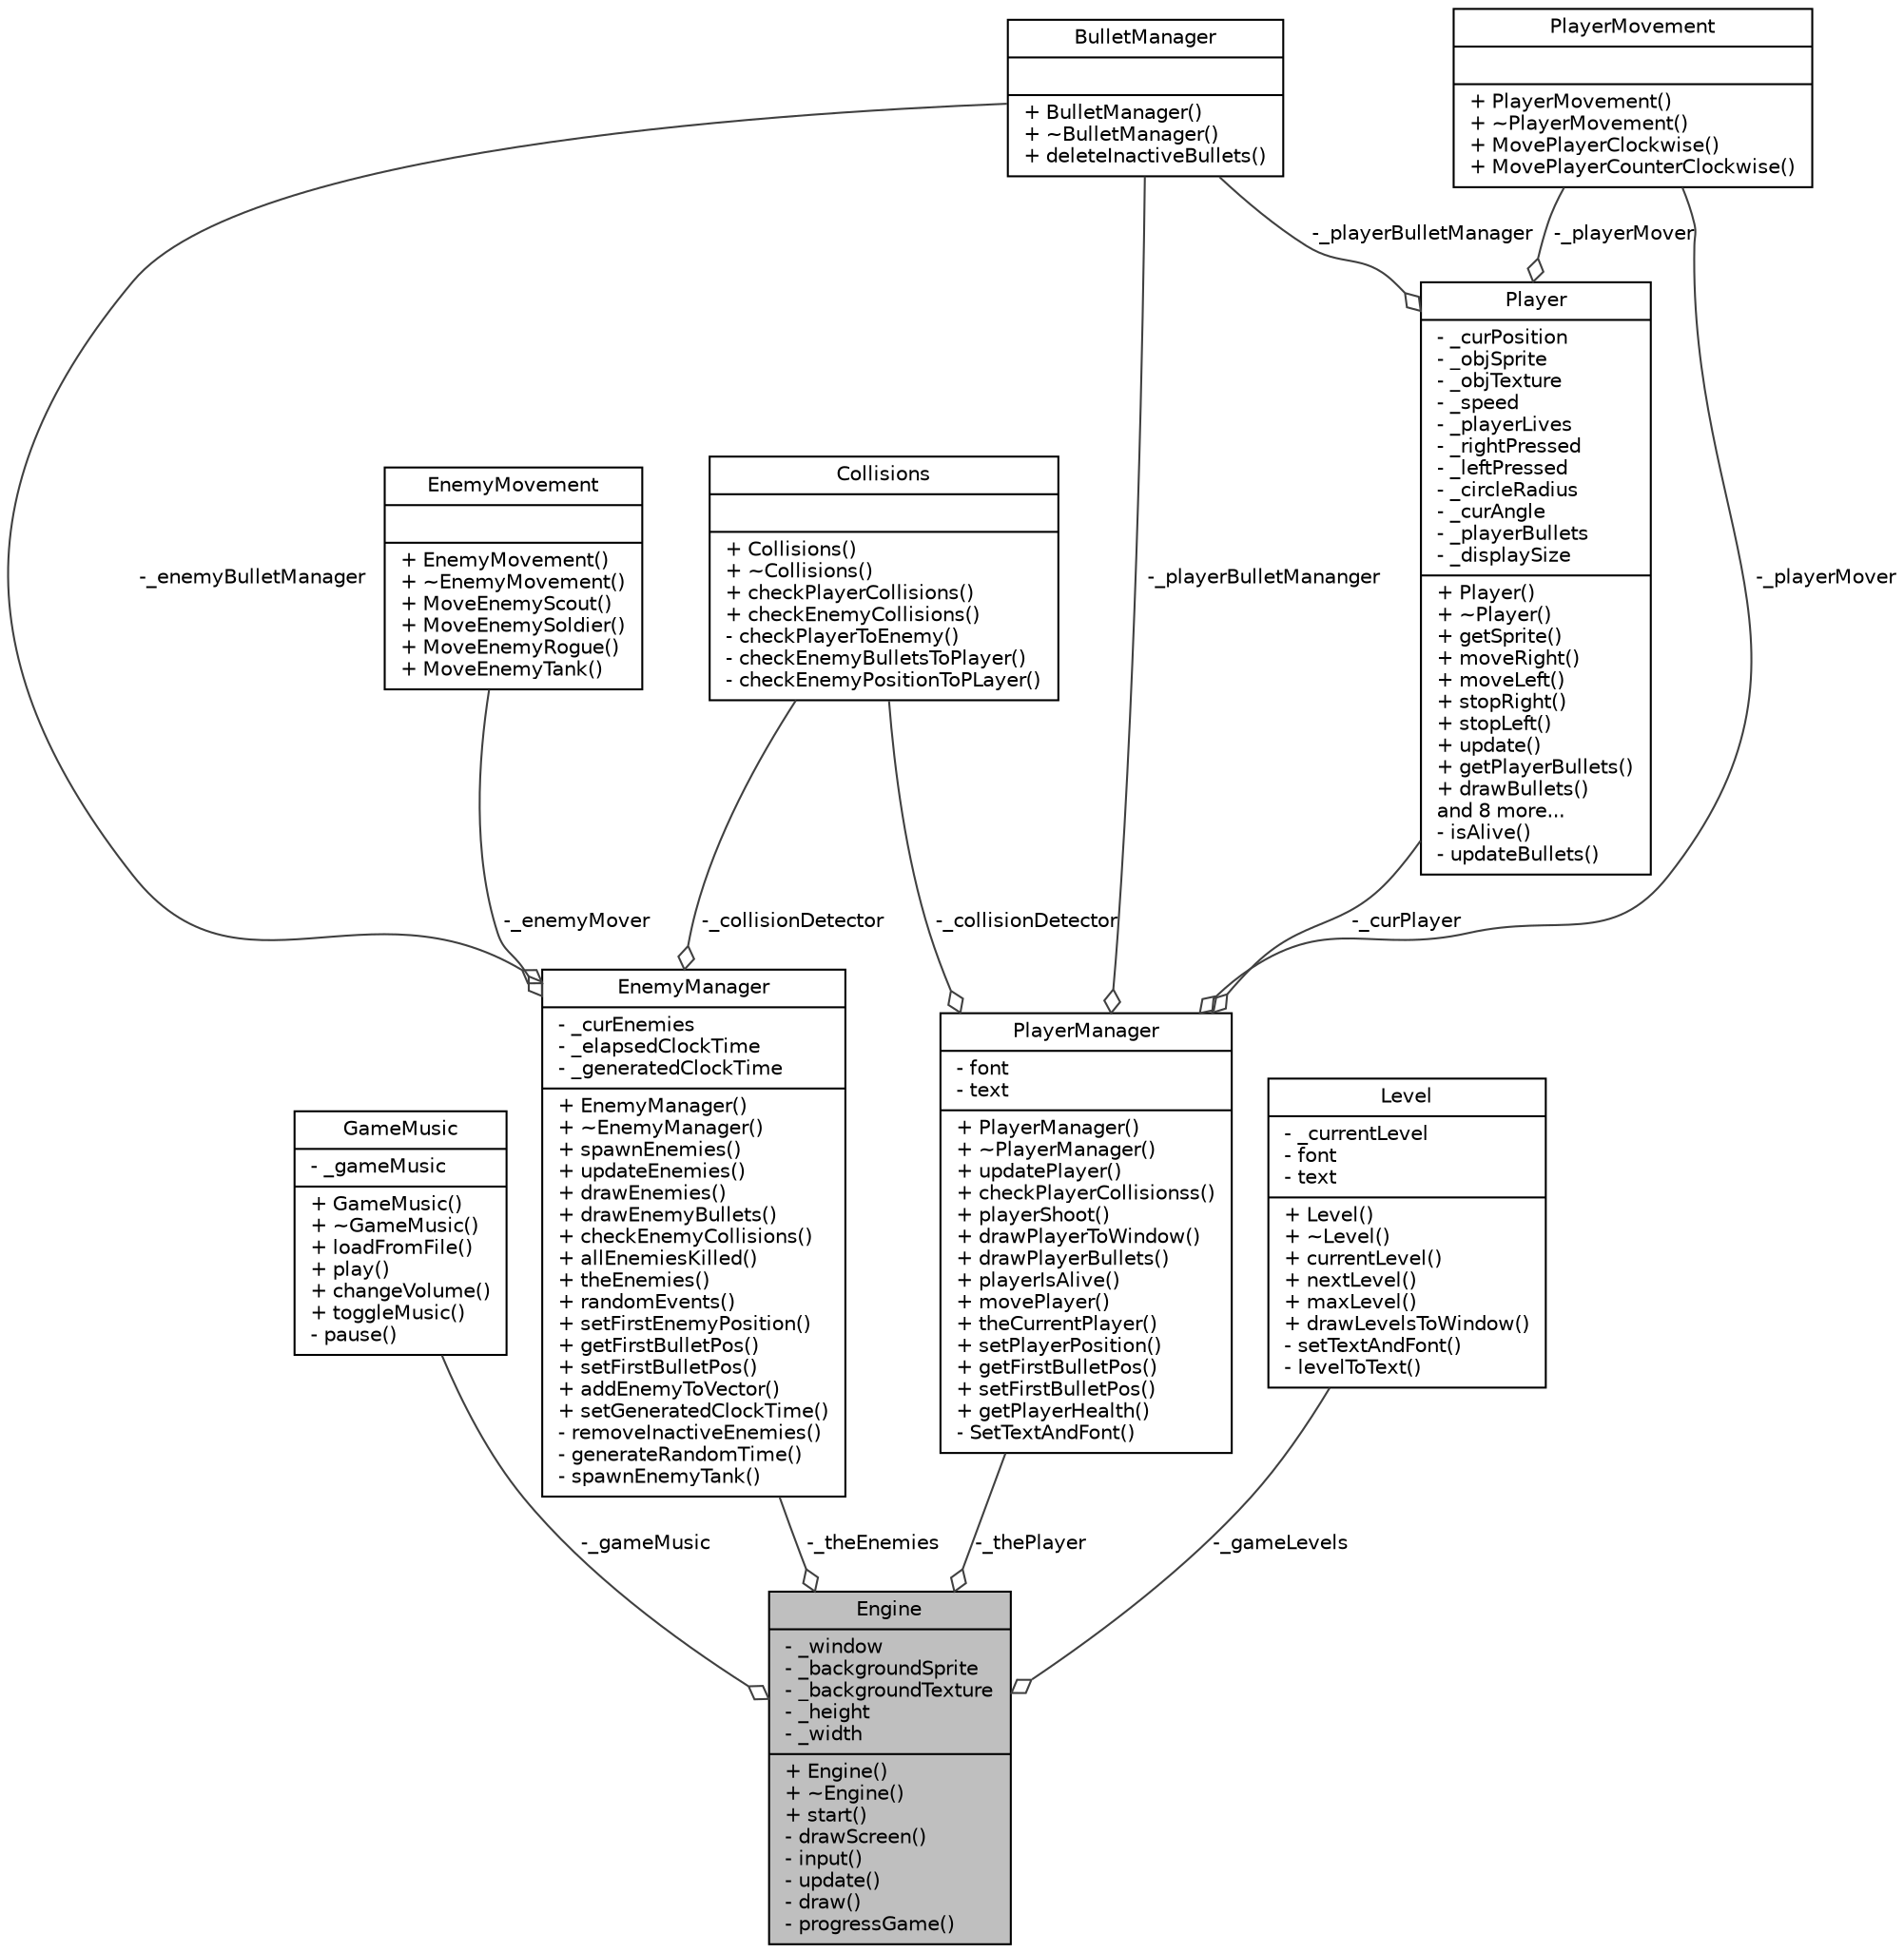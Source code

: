 digraph "Engine"
{
  edge [fontname="Helvetica",fontsize="10",labelfontname="Helvetica",labelfontsize="10"];
  node [fontname="Helvetica",fontsize="10",shape=record];
  Node1 [label="{Engine\n|- _window\l- _backgroundSprite\l- _backgroundTexture\l- _height\l- _width\l|+ Engine()\l+ ~Engine()\l+ start()\l- drawScreen()\l- input()\l- update()\l- draw()\l- progressGame()\l}",height=0.2,width=0.4,color="black", fillcolor="grey75", style="filled", fontcolor="black"];
  Node2 -> Node1 [color="grey25",fontsize="10",style="solid",label=" -_gameMusic" ,arrowhead="odiamond",fontname="Helvetica"];
  Node2 [label="{GameMusic\n|- _gameMusic\l|+ GameMusic()\l+ ~GameMusic()\l+ loadFromFile()\l+ play()\l+ changeVolume()\l+ toggleMusic()\l- pause()\l}",height=0.2,width=0.4,color="black", fillcolor="white", style="filled",URL="$class_game_music.html"];
  Node3 -> Node1 [color="grey25",fontsize="10",style="solid",label=" -_theEnemies" ,arrowhead="odiamond",fontname="Helvetica"];
  Node3 [label="{EnemyManager\n|- _curEnemies\l- _elapsedClockTime\l- _generatedClockTime\l|+ EnemyManager()\l+ ~EnemyManager()\l+ spawnEnemies()\l+ updateEnemies()\l+ drawEnemies()\l+ drawEnemyBullets()\l+ checkEnemyCollisions()\l+ allEnemiesKilled()\l+ theEnemies()\l+ randomEvents()\l+ setFirstEnemyPosition()\l+ getFirstBulletPos()\l+ setFirstBulletPos()\l+ addEnemyToVector()\l+ setGeneratedClockTime()\l- removeInactiveEnemies()\l- generateRandomTime()\l- spawnEnemyTank()\l}",height=0.2,width=0.4,color="black", fillcolor="white", style="filled",URL="$class_enemy_manager.html"];
  Node4 -> Node3 [color="grey25",fontsize="10",style="solid",label=" -_enemyMover" ,arrowhead="odiamond",fontname="Helvetica"];
  Node4 [label="{EnemyMovement\n||+ EnemyMovement()\l+ ~EnemyMovement()\l+ MoveEnemyScout()\l+ MoveEnemySoldier()\l+ MoveEnemyRogue()\l+ MoveEnemyTank()\l}",height=0.2,width=0.4,color="black", fillcolor="white", style="filled",URL="$class_enemy_movement.html"];
  Node5 -> Node3 [color="grey25",fontsize="10",style="solid",label=" -_enemyBulletManager" ,arrowhead="odiamond",fontname="Helvetica"];
  Node5 [label="{BulletManager\n||+ BulletManager()\l+ ~BulletManager()\l+ deleteInactiveBullets()\l}",height=0.2,width=0.4,color="black", fillcolor="white", style="filled",URL="$class_bullet_manager.html"];
  Node6 -> Node3 [color="grey25",fontsize="10",style="solid",label=" -_collisionDetector" ,arrowhead="odiamond",fontname="Helvetica"];
  Node6 [label="{Collisions\n||+ Collisions()\l+ ~Collisions()\l+ checkPlayerCollisions()\l+ checkEnemyCollisions()\l- checkPlayerToEnemy()\l- checkEnemyBulletsToPlayer()\l- checkEnemyPositionToPLayer()\l}",height=0.2,width=0.4,color="black", fillcolor="white", style="filled",URL="$class_collisions.html"];
  Node7 -> Node1 [color="grey25",fontsize="10",style="solid",label=" -_thePlayer" ,arrowhead="odiamond",fontname="Helvetica"];
  Node7 [label="{PlayerManager\n|- font\l- text\l|+ PlayerManager()\l+ ~PlayerManager()\l+ updatePlayer()\l+ checkPlayerCollisionss()\l+ playerShoot()\l+ drawPlayerToWindow()\l+ drawPlayerBullets()\l+ playerIsAlive()\l+ movePlayer()\l+ theCurrentPlayer()\l+ setPlayerPosition()\l+ getFirstBulletPos()\l+ setFirstBulletPos()\l+ getPlayerHealth()\l- SetTextAndFont()\l}",height=0.2,width=0.4,color="black", fillcolor="white", style="filled",URL="$class_player_manager.html"];
  Node5 -> Node7 [color="grey25",fontsize="10",style="solid",label=" -_playerBulletMananger" ,arrowhead="odiamond",fontname="Helvetica"];
  Node8 -> Node7 [color="grey25",fontsize="10",style="solid",label=" -_playerMover" ,arrowhead="odiamond",fontname="Helvetica"];
  Node8 [label="{PlayerMovement\n||+ PlayerMovement()\l+ ~PlayerMovement()\l+ MovePlayerClockwise()\l+ MovePlayerCounterClockwise()\l}",height=0.2,width=0.4,color="black", fillcolor="white", style="filled",URL="$class_player_movement.html"];
  Node6 -> Node7 [color="grey25",fontsize="10",style="solid",label=" -_collisionDetector" ,arrowhead="odiamond",fontname="Helvetica"];
  Node9 -> Node7 [color="grey25",fontsize="10",style="solid",label=" -_curPlayer" ,arrowhead="odiamond",fontname="Helvetica"];
  Node9 [label="{Player\n|- _curPosition\l- _objSprite\l- _objTexture\l- _speed\l- _playerLives\l- _rightPressed\l- _leftPressed\l- _circleRadius\l- _curAngle\l- _playerBullets\l- _displaySize\l|+ Player()\l+ ~Player()\l+ getSprite()\l+ moveRight()\l+ moveLeft()\l+ stopRight()\l+ stopLeft()\l+ update()\l+ getPlayerBullets()\l+ drawBullets()\land 8 more...\l- isAlive()\l- updateBullets()\l}",height=0.2,width=0.4,color="black", fillcolor="white", style="filled",URL="$class_player.html"];
  Node5 -> Node9 [color="grey25",fontsize="10",style="solid",label=" -_playerBulletManager" ,arrowhead="odiamond",fontname="Helvetica"];
  Node8 -> Node9 [color="grey25",fontsize="10",style="solid",label=" -_playerMover" ,arrowhead="odiamond",fontname="Helvetica"];
  Node10 -> Node1 [color="grey25",fontsize="10",style="solid",label=" -_gameLevels" ,arrowhead="odiamond",fontname="Helvetica"];
  Node10 [label="{Level\n|- _currentLevel\l- font\l- text\l|+ Level()\l+ ~Level()\l+ currentLevel()\l+ nextLevel()\l+ maxLevel()\l+ drawLevelsToWindow()\l- setTextAndFont()\l- levelToText()\l}",height=0.2,width=0.4,color="black", fillcolor="white", style="filled",URL="$class_level.html"];
}
